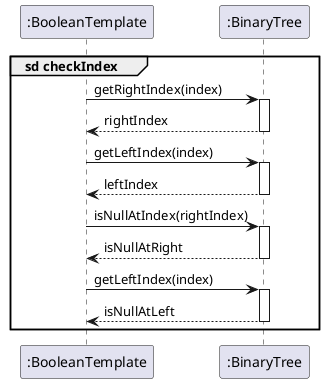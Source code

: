 @startuml

group sd checkIndex
participant ":BooleanTemplate" as Bool
participant ":BinaryTree" as BT

Bool -> BT : getRightIndex(index)
activate BT

BT --> Bool : rightIndex
deactivate BT

Bool -> BT : getLeftIndex(index)
activate BT

BT --> Bool : leftIndex
deactivate BT

Bool -> BT : isNullAtIndex(rightIndex)
activate BT

BT --> Bool : isNullAtRight
deactivate BT

Bool -> BT : getLeftIndex(index)
activate BT

BT --> Bool : isNullAtLeft
deactivate BT

end


@enduml